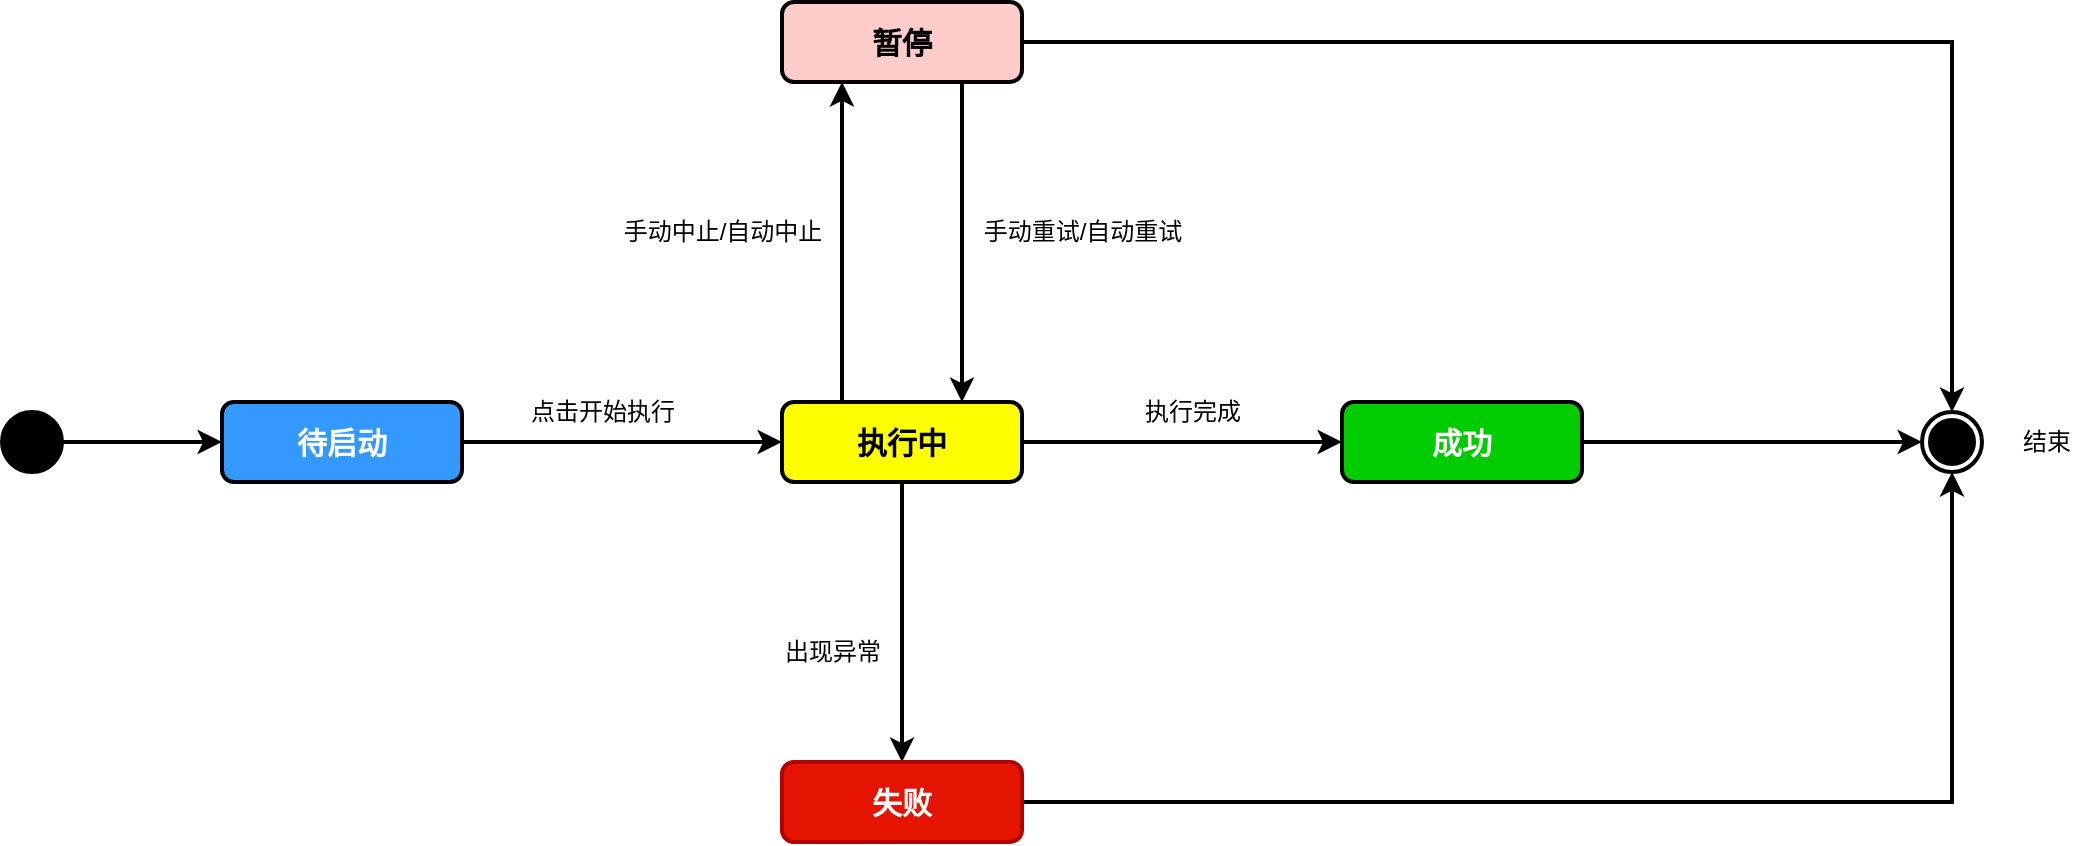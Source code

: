 <mxfile version="24.3.1" type="github">
  <diagram name="第 1 页" id="bsrdlGBzL4-s972n8e0l">
    <mxGraphModel dx="2074" dy="1121" grid="0" gridSize="10" guides="1" tooltips="1" connect="1" arrows="1" fold="1" page="1" pageScale="1" pageWidth="1654" pageHeight="2336" background="none" math="0" shadow="0">
      <root>
        <mxCell id="0" />
        <mxCell id="1" parent="0" />
        <mxCell id="LXAkRg8jmK0WkT6x8-tk-17" style="edgeStyle=orthogonalEdgeStyle;rounded=0;orthogonalLoop=1;jettySize=auto;html=1;exitX=1;exitY=0.5;exitDx=0;exitDy=0;entryX=0;entryY=0.5;entryDx=0;entryDy=0;fontSize=15;strokeWidth=2;" edge="1" parent="1" source="LXAkRg8jmK0WkT6x8-tk-13" target="LXAkRg8jmK0WkT6x8-tk-16">
          <mxGeometry relative="1" as="geometry" />
        </mxCell>
        <mxCell id="LXAkRg8jmK0WkT6x8-tk-13" value="" style="shape=ellipse;html=1;dashed=0;whiteSpace=wrap;aspect=fixed;strokeWidth=2;perimeter=ellipsePerimeter;fillColor=#000000;fontSize=15;" vertex="1" parent="1">
          <mxGeometry x="90" y="805" width="30" height="30" as="geometry" />
        </mxCell>
        <mxCell id="LXAkRg8jmK0WkT6x8-tk-14" value="" style="ellipse;html=1;shape=endState;fillColor=strokeColor;fontSize=15;strokeWidth=2;" vertex="1" parent="1">
          <mxGeometry x="1050" y="805" width="30" height="30" as="geometry" />
        </mxCell>
        <mxCell id="LXAkRg8jmK0WkT6x8-tk-22" style="edgeStyle=orthogonalEdgeStyle;rounded=0;orthogonalLoop=1;jettySize=auto;html=1;exitX=1;exitY=0.5;exitDx=0;exitDy=0;entryX=0;entryY=0.5;entryDx=0;entryDy=0;fontSize=15;strokeWidth=2;" edge="1" parent="1" source="LXAkRg8jmK0WkT6x8-tk-16" target="LXAkRg8jmK0WkT6x8-tk-18">
          <mxGeometry relative="1" as="geometry" />
        </mxCell>
        <mxCell id="LXAkRg8jmK0WkT6x8-tk-16" value="待启动" style="rounded=1;whiteSpace=wrap;html=1;fillColor=#3399FF;fontSize=15;strokeWidth=2;fontStyle=1;labelBackgroundColor=none;fontColor=#FFFFFF;" vertex="1" parent="1">
          <mxGeometry x="200" y="800" width="120" height="40" as="geometry" />
        </mxCell>
        <mxCell id="LXAkRg8jmK0WkT6x8-tk-23" style="edgeStyle=orthogonalEdgeStyle;rounded=0;orthogonalLoop=1;jettySize=auto;html=1;exitX=0.25;exitY=0;exitDx=0;exitDy=0;entryX=0.25;entryY=1;entryDx=0;entryDy=0;fontSize=15;strokeWidth=2;" edge="1" parent="1" source="LXAkRg8jmK0WkT6x8-tk-18" target="LXAkRg8jmK0WkT6x8-tk-21">
          <mxGeometry relative="1" as="geometry" />
        </mxCell>
        <mxCell id="LXAkRg8jmK0WkT6x8-tk-35" style="edgeStyle=orthogonalEdgeStyle;rounded=0;orthogonalLoop=1;jettySize=auto;html=1;exitX=1;exitY=0.5;exitDx=0;exitDy=0;entryX=0;entryY=0.5;entryDx=0;entryDy=0;strokeWidth=2;" edge="1" parent="1" source="LXAkRg8jmK0WkT6x8-tk-18" target="LXAkRg8jmK0WkT6x8-tk-19">
          <mxGeometry relative="1" as="geometry" />
        </mxCell>
        <mxCell id="LXAkRg8jmK0WkT6x8-tk-38" style="edgeStyle=orthogonalEdgeStyle;rounded=0;orthogonalLoop=1;jettySize=auto;html=1;exitX=0.5;exitY=1;exitDx=0;exitDy=0;entryX=0.5;entryY=0;entryDx=0;entryDy=0;strokeWidth=2;" edge="1" parent="1" source="LXAkRg8jmK0WkT6x8-tk-18" target="LXAkRg8jmK0WkT6x8-tk-20">
          <mxGeometry relative="1" as="geometry" />
        </mxCell>
        <mxCell id="LXAkRg8jmK0WkT6x8-tk-18" value="执行中" style="rounded=1;whiteSpace=wrap;html=1;fillColor=#FFFF00;fontSize=15;strokeWidth=2;fontStyle=1;labelBackgroundColor=none;fontColor=#000000;" vertex="1" parent="1">
          <mxGeometry x="480" y="800" width="120" height="40" as="geometry" />
        </mxCell>
        <mxCell id="LXAkRg8jmK0WkT6x8-tk-27" style="edgeStyle=orthogonalEdgeStyle;rounded=0;orthogonalLoop=1;jettySize=auto;html=1;exitX=1;exitY=0.5;exitDx=0;exitDy=0;entryX=0;entryY=0.5;entryDx=0;entryDy=0;fontSize=15;strokeWidth=2;" edge="1" parent="1" source="LXAkRg8jmK0WkT6x8-tk-19" target="LXAkRg8jmK0WkT6x8-tk-14">
          <mxGeometry relative="1" as="geometry" />
        </mxCell>
        <mxCell id="LXAkRg8jmK0WkT6x8-tk-19" value="成功" style="rounded=1;whiteSpace=wrap;html=1;fillColor=#00CC00;fontSize=15;strokeWidth=2;fontStyle=1;labelBackgroundColor=none;fontColor=#FFFFFF;" vertex="1" parent="1">
          <mxGeometry x="760" y="800" width="120" height="40" as="geometry" />
        </mxCell>
        <mxCell id="LXAkRg8jmK0WkT6x8-tk-41" style="edgeStyle=orthogonalEdgeStyle;rounded=0;orthogonalLoop=1;jettySize=auto;html=1;exitX=1;exitY=0.5;exitDx=0;exitDy=0;entryX=0.5;entryY=1;entryDx=0;entryDy=0;strokeWidth=2;" edge="1" parent="1" source="LXAkRg8jmK0WkT6x8-tk-20" target="LXAkRg8jmK0WkT6x8-tk-14">
          <mxGeometry relative="1" as="geometry" />
        </mxCell>
        <mxCell id="LXAkRg8jmK0WkT6x8-tk-20" value="失败" style="rounded=1;whiteSpace=wrap;html=1;fillColor=#e51400;fontSize=15;fontColor=#FFFFFF;strokeColor=#B20000;strokeWidth=2;fontStyle=1;labelBackgroundColor=none;" vertex="1" parent="1">
          <mxGeometry x="480" y="980" width="120" height="40" as="geometry" />
        </mxCell>
        <mxCell id="LXAkRg8jmK0WkT6x8-tk-24" style="edgeStyle=orthogonalEdgeStyle;rounded=0;orthogonalLoop=1;jettySize=auto;html=1;exitX=0.75;exitY=1;exitDx=0;exitDy=0;entryX=0.75;entryY=0;entryDx=0;entryDy=0;fontSize=15;strokeWidth=2;" edge="1" parent="1" source="LXAkRg8jmK0WkT6x8-tk-21" target="LXAkRg8jmK0WkT6x8-tk-18">
          <mxGeometry relative="1" as="geometry" />
        </mxCell>
        <mxCell id="LXAkRg8jmK0WkT6x8-tk-21" value="暂停" style="rounded=1;whiteSpace=wrap;html=1;fillColor=#FFCCCC;fontSize=15;strokeWidth=2;fontStyle=1;labelBackgroundColor=none;fontColor=#000000;" vertex="1" parent="1">
          <mxGeometry x="480" y="600" width="120" height="40" as="geometry" />
        </mxCell>
        <mxCell id="LXAkRg8jmK0WkT6x8-tk-31" style="edgeStyle=orthogonalEdgeStyle;rounded=0;orthogonalLoop=1;jettySize=auto;html=1;exitX=1;exitY=0.5;exitDx=0;exitDy=0;entryX=0.5;entryY=0;entryDx=0;entryDy=0;fontSize=15;strokeWidth=2;" edge="1" parent="1" source="LXAkRg8jmK0WkT6x8-tk-21" target="LXAkRg8jmK0WkT6x8-tk-14">
          <mxGeometry relative="1" as="geometry" />
        </mxCell>
        <mxCell id="LXAkRg8jmK0WkT6x8-tk-32" value="点击开始执行" style="text;html=1;align=center;verticalAlign=middle;resizable=0;points=[];autosize=1;strokeColor=none;fillColor=none;strokeWidth=2;" vertex="1" parent="1">
          <mxGeometry x="340" y="790" width="100" height="30" as="geometry" />
        </mxCell>
        <mxCell id="LXAkRg8jmK0WkT6x8-tk-33" value="手动中止/自动中止" style="text;html=1;align=center;verticalAlign=middle;resizable=0;points=[];autosize=1;strokeColor=none;fillColor=none;strokeWidth=2;" vertex="1" parent="1">
          <mxGeometry x="390" y="700" width="120" height="30" as="geometry" />
        </mxCell>
        <mxCell id="LXAkRg8jmK0WkT6x8-tk-34" value="手动重试/自动重试" style="text;html=1;align=center;verticalAlign=middle;resizable=0;points=[];autosize=1;strokeColor=none;fillColor=none;strokeWidth=2;" vertex="1" parent="1">
          <mxGeometry x="570" y="700" width="120" height="30" as="geometry" />
        </mxCell>
        <mxCell id="LXAkRg8jmK0WkT6x8-tk-36" value="执行完成" style="text;html=1;align=center;verticalAlign=middle;resizable=0;points=[];autosize=1;strokeColor=none;fillColor=none;strokeWidth=2;" vertex="1" parent="1">
          <mxGeometry x="650" y="790" width="70" height="30" as="geometry" />
        </mxCell>
        <mxCell id="LXAkRg8jmK0WkT6x8-tk-39" value="出现异常" style="text;html=1;align=center;verticalAlign=middle;resizable=0;points=[];autosize=1;strokeColor=none;fillColor=none;strokeWidth=2;" vertex="1" parent="1">
          <mxGeometry x="470" y="910" width="70" height="30" as="geometry" />
        </mxCell>
        <mxCell id="LXAkRg8jmK0WkT6x8-tk-42" value="结束" style="text;html=1;align=center;verticalAlign=middle;resizable=0;points=[];autosize=1;strokeColor=none;fillColor=none;" vertex="1" parent="1">
          <mxGeometry x="1091" y="807" width="42" height="26" as="geometry" />
        </mxCell>
      </root>
    </mxGraphModel>
  </diagram>
</mxfile>
